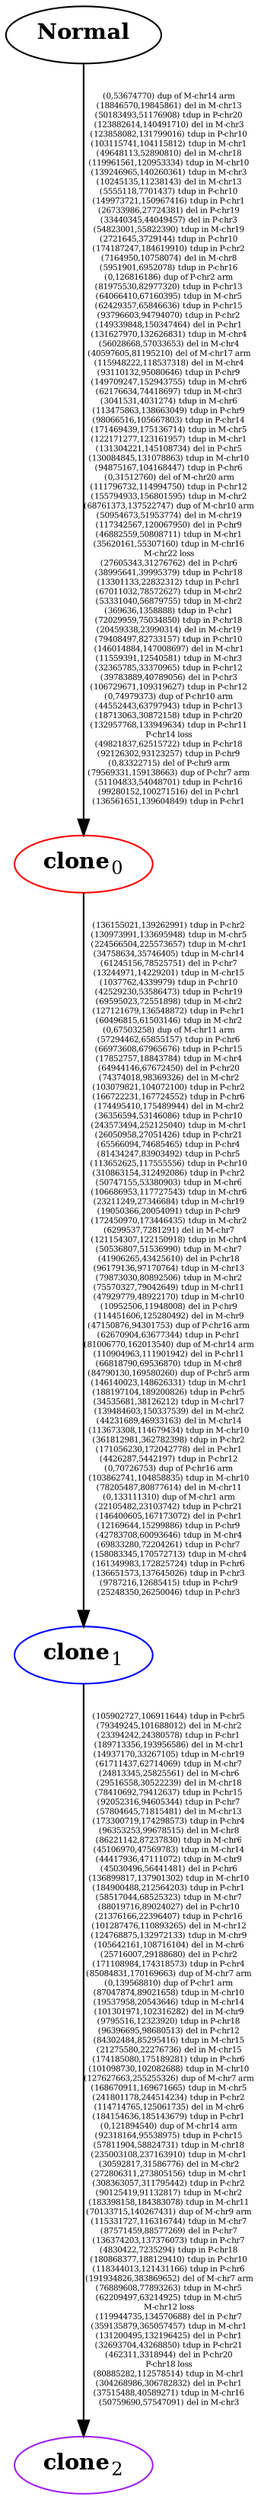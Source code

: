 digraph EvolutionaryCloneTree {
splines=true;
sep="+25,25";
overlap=scalexy;
nodesep=0.6;
	subgraph T {
		N[label=<<B>Normal</B>>,color=black]
		0[label=<<B>clone</B><SUB>0</SUB>>,color=red]
		1[label=<<B>clone</B><SUB>1</SUB>>,color=blue]
		2[label=<<B>clone</B><SUB>2</SUB>>,color=purple]
	{rank = same; 2}
	}
	N -> 0 [label="(0,53674770) dup of M-chr14 arm
(18846570,19845861) del in M-chr13
(50183493,51176908) tdup in P-chr20
(123882614,140491710) del in M-chr3
(123858082,131799016) tdup in P-chr10
(103115741,104115812) tdup in M-chr1
(49648113,52890810) del in M-chr18
(119961561,120953334) tdup in M-chr10
(139246965,140260361) tdup in M-chr3
(10245135,11238143) del in M-chr13
(5555118,7701437) tdup in P-chr10
(149973721,150967416) tdup in P-chr1
(26733986,27724381) del in P-chr19
(33440345,44049457) del in P-chr3
(54823001,55822390) tdup in M-chr19
(2721645,3729144) tdup in P-chr10
(174187247,184619910) tdup in P-chr2
(7164950,10758074) del in M-chr8
(5951901,6952078) tdup in P-chr16
(0,126816186) dup of P-chr2 arm
(81975530,82977320) tdup in P-chr13
(64066410,67160395) tdup in M-chr5
(62429357,65846636) tdup in P-chr15
(93796603,94794070) tdup in P-chr2
(149339848,150347464) del in P-chr1
(131627970,132626831) tdup in M-chr4
(56028668,57033653) del in M-chr4
(40597605,81195210) del of M-chr17 arm
(115948222,118537318) del in M-chr4
(93110132,95080646) tdup in P-chr9
(149709247,152943755) tdup in M-chr6
(62176634,74418697) tdup in M-chr3
(3041531,4031274) tdup in M-chr6
(113475863,138663049) tdup in P-chr9
(98066516,105667803) tdup in P-chr14
(171469439,175136714) tdup in M-chr5
(122171277,123161957) tdup in M-chr1
(131304221,145108734) del in P-chr5
(130084845,131078863) tdup in M-chr10
(94875167,104168447) tdup in P-chr6
(0,31512760) del of M-chr20 arm
(111796732,114994750) tdup in P-chr12
(155794933,156801595) tdup in M-chr2
(68761373,137522747) dup of M-chr10 arm
(50954673,51953774) del in M-chr19
(117342567,120067950) del in P-chr9
(46882559,50808711) tdup in M-chr1
(35620161,55307160) tdup in M-chr16
M-chr22 loss
(27605343,31276762) del in P-chr6
(38995641,39995379) tdup in P-chr18
(13301133,22832312) tdup in P-chr1
(67011032,78572627) tdup in M-chr2
(53331040,56879755) tdup in M-chr2
(369636,1358888) tdup in P-chr1
(72029959,75034850) tdup in P-chr18
(20459338,23990314) del in M-chr19
(79408497,82733157) tdup in P-chr10
(146014884,147008697) del in M-chr1
(11559391,12540581) tdup in M-chr3
(32365785,33370965) tdup in P-chr12
(39783889,40789056) del in P-chr3
(106729671,109319627) tdup in P-chr12
(0,74979373) dup of P-chr10 arm
(44552443,63797943) tdup in P-chr13
(18713063,30872158) tdup in P-chr20
(132957768,133949634) tdup in P-chr11
P-chr14 loss
(49821837,62515722) tdup in P-chr18
(92126302,93123257) tdup in P-chr9
(0,83322715) del of P-chr9 arm
(79569331,159138663) dup of P-chr7 arm
(51104833,54048701) tdup in P-chr16
(99280152,100271516) del in P-chr1
(136561651,139604849) tdup in P-chr1", fontsize=5, fixedsize=true]
	0 -> 1 [label="(136155021,139262991) tdup in P-chr2
(130973991,133695948) tdup in M-chr5
(224566504,225573657) tdup in M-chr1
(34758634,35746405) tdup in M-chr14
(61245156,78525751) del in P-chr7
(13244971,14229201) tdup in M-chr15
(1037762,4339979) tdup in P-chr10
(42529230,53586473) tdup in P-chr19
(69595023,72551898) tdup in M-chr2
(127121679,136548872) tdup in P-chr1
(60496815,61503146) tdup in M-chr2
(0,67503258) dup of M-chr11 arm
(57294462,65855157) tdup in P-chr6
(66973608,67965676) tdup in P-chr15
(17852757,18843784) tdup in M-chr4
(64944146,67672450) del in P-chr20
(74374018,98369326) del in M-chr2
(103079821,104072100) tdup in P-chr2
(166722231,167724552) tdup in P-chr6
(174495410,175489944) del in M-chr2
(36356594,53146086) tdup in P-chr10
(243573494,252125040) tdup in M-chr1
(26050958,27051426) tdup in P-chr21
(65566094,74685465) tdup in P-chr4
(81434247,83903492) tdup in P-chr5
(113652625,117555556) tdup in P-chr10
(310863154,312492086) tdup in P-chr2
(50747155,53380903) tdup in M-chr6
(106686953,117727543) tdup in M-chr6
(23211249,27346684) tdup in M-chr19
(19050366,20054091) tdup in P-chr9
(172450970,173446435) tdup in M-chr2
(6299537,7281291) del in M-chr7
(121154307,122150918) tdup in M-chr4
(50536807,51536990) tdup in M-chr7
(41906265,43425610) del in P-chr18
(96179136,97170764) tdup in M-chr13
(79873030,80892506) tdup in M-chr2
(75570327,79042649) tdup in M-chr11
(47929779,48922170) tdup in M-chr10
(10952506,11948008) del in P-chr9
(114451606,125280492) del in M-chr9
(47150876,94301753) dup of P-chr16 arm
(62670904,63677344) tdup in P-chr1
(81006770,162013540) dup of M-chr14 arm
(110904963,111901942) del in P-chr11
(66818790,69536870) tdup in M-chr8
(84790130,169580260) dup of P-chr5 arm
(146140023,148626331) tdup in M-chr1
(188197104,189200826) tdup in P-chr5
(34535681,38126212) tdup in M-chr17
(139484603,150337539) del in M-chr2
(44231689,46933163) del in M-chr14
(113673308,114679434) tdup in M-chr10
(361812981,362782398) tdup in P-chr2
(171056230,172042778) del in P-chr1
(4426287,5442197) tdup in P-chr12
(0,70726753) dup of P-chr16 arm
(103862741,104858835) tdup in M-chr10
(78205487,80877614) del in M-chr11
(0,133111310) dup of M-chr1 arm
(22105482,23103742) tdup in P-chr21
(146400605,167173072) del in P-chr1
(12169644,15299886) tdup in P-chr9
(42783708,60093646) tdup in M-chr4
(69833280,72204261) tdup in P-chr7
(158083345,170572713) tdup in M-chr4
(161349983,172825724) tdup in P-chr6
(136651573,137645026) tdup in P-chr3
(9787216,12685415) tdup in P-chr9
(25248350,26250046) tdup in P-chr3", fontsize=5, fixedsize=true]
	1 -> 2 [label="(105902727,106911644) tdup in P-chr5
(79349245,101688012) del in M-chr2
(23394242,24380578) tdup in P-chr1
(189713356,193956586) del in M-chr1
(14937170,33267105) tdup in M-chr19
(61711437,62714069) tdup in M-chr7
(24813345,25825561) del in M-chr6
(29516558,30522239) del in M-chr18
(78410692,79412637) tdup in P-chr15
(92052316,94605344) tdup in P-chr7
(57804645,71815481) del in M-chr13
(173300719,174298573) tdup in P-chr4
(96353253,99678515) del in M-chr8
(86221142,87237830) tdup in M-chr6
(45106970,47569783) tdup in M-chr14
(44417936,47111072) tdup in M-chr9
(45030496,56441481) del in P-chr6
(136899817,137901302) tdup in M-chr10
(184900488,212564203) tdup in P-chr1
(58517044,68525323) tdup in M-chr7
(88019716,89024027) del in P-chr10
(21376166,22396407) tdup in P-chr16
(101287476,110893265) del in M-chr12
(124768875,132972133) tdup in M-chr9
(105642161,108716104) del in M-chr6
(25716007,29188680) del in P-chr2
(171108984,174318573) tdup in P-chr4
(85084831,170169663) dup of M-chr7 arm
(0,139568810) dup of P-chr1 arm
(87047874,89021658) tdup in M-chr10
(19537958,20543646) tdup in M-chr14
(101301971,102316282) del in M-chr9
(9795516,12323920) tdup in P-chr18
(96396695,98680513) del in P-chr12
(84302484,85295416) tdup in M-chr15
(21275580,22276736) del in M-chr15
(174185080,175189281) tdup in P-chr6
(101098730,102082688) tdup in M-chr10
(127627663,255255326) dup of M-chr7 arm
(168670911,169671665) tdup in M-chr5
(241801178,244514234) tdup in P-chr2
(114714765,125061735) del in M-chr6
(184154636,185143679) tdup in P-chr1
(0,121894540) dup of M-chr14 arm
(92318164,95538975) tdup in P-chr15
(57811904,58824731) tdup in M-chr18
(235003108,237163910) tdup in M-chr1
(30592817,31586776) del in M-chr2
(272806311,273805156) tdup in M-chr1
(308363057,311795442) tdup in P-chr2
(90125419,91132817) tdup in M-chr2
(183398158,184383078) tdup in M-chr11
(70133715,140267431) dup of M-chr9 arm
(115331727,116316744) tdup in M-chr7
(87571459,88577269) del in P-chr7
(136374203,137376073) tdup in P-chr7
(4830422,7235294) tdup in P-chr18
(180868377,188129410) tdup in P-chr10
(118344013,121431166) tdup in P-chr6
(191934826,383869652) del of M-chr7 arm
(76889608,77893263) tdup in M-chr5
(62209497,63214925) tdup in M-chr5
M-chr12 loss
(119944735,134570688) del in P-chr7
(359135879,365057457) tdup in M-chr1
(131200495,132196425) del in P-chr1
(32693704,43268850) tdup in P-chr21
(462311,3318944) del in P-chr20
P-chr18 loss
(80885282,112578514) tdup in M-chr1
(304268986,306782832) del in P-chr1
(37515488,40589271) tdup in M-chr16
(50759690,57547091) del in M-chr3", fontsize=5, fixedsize=true]
}

